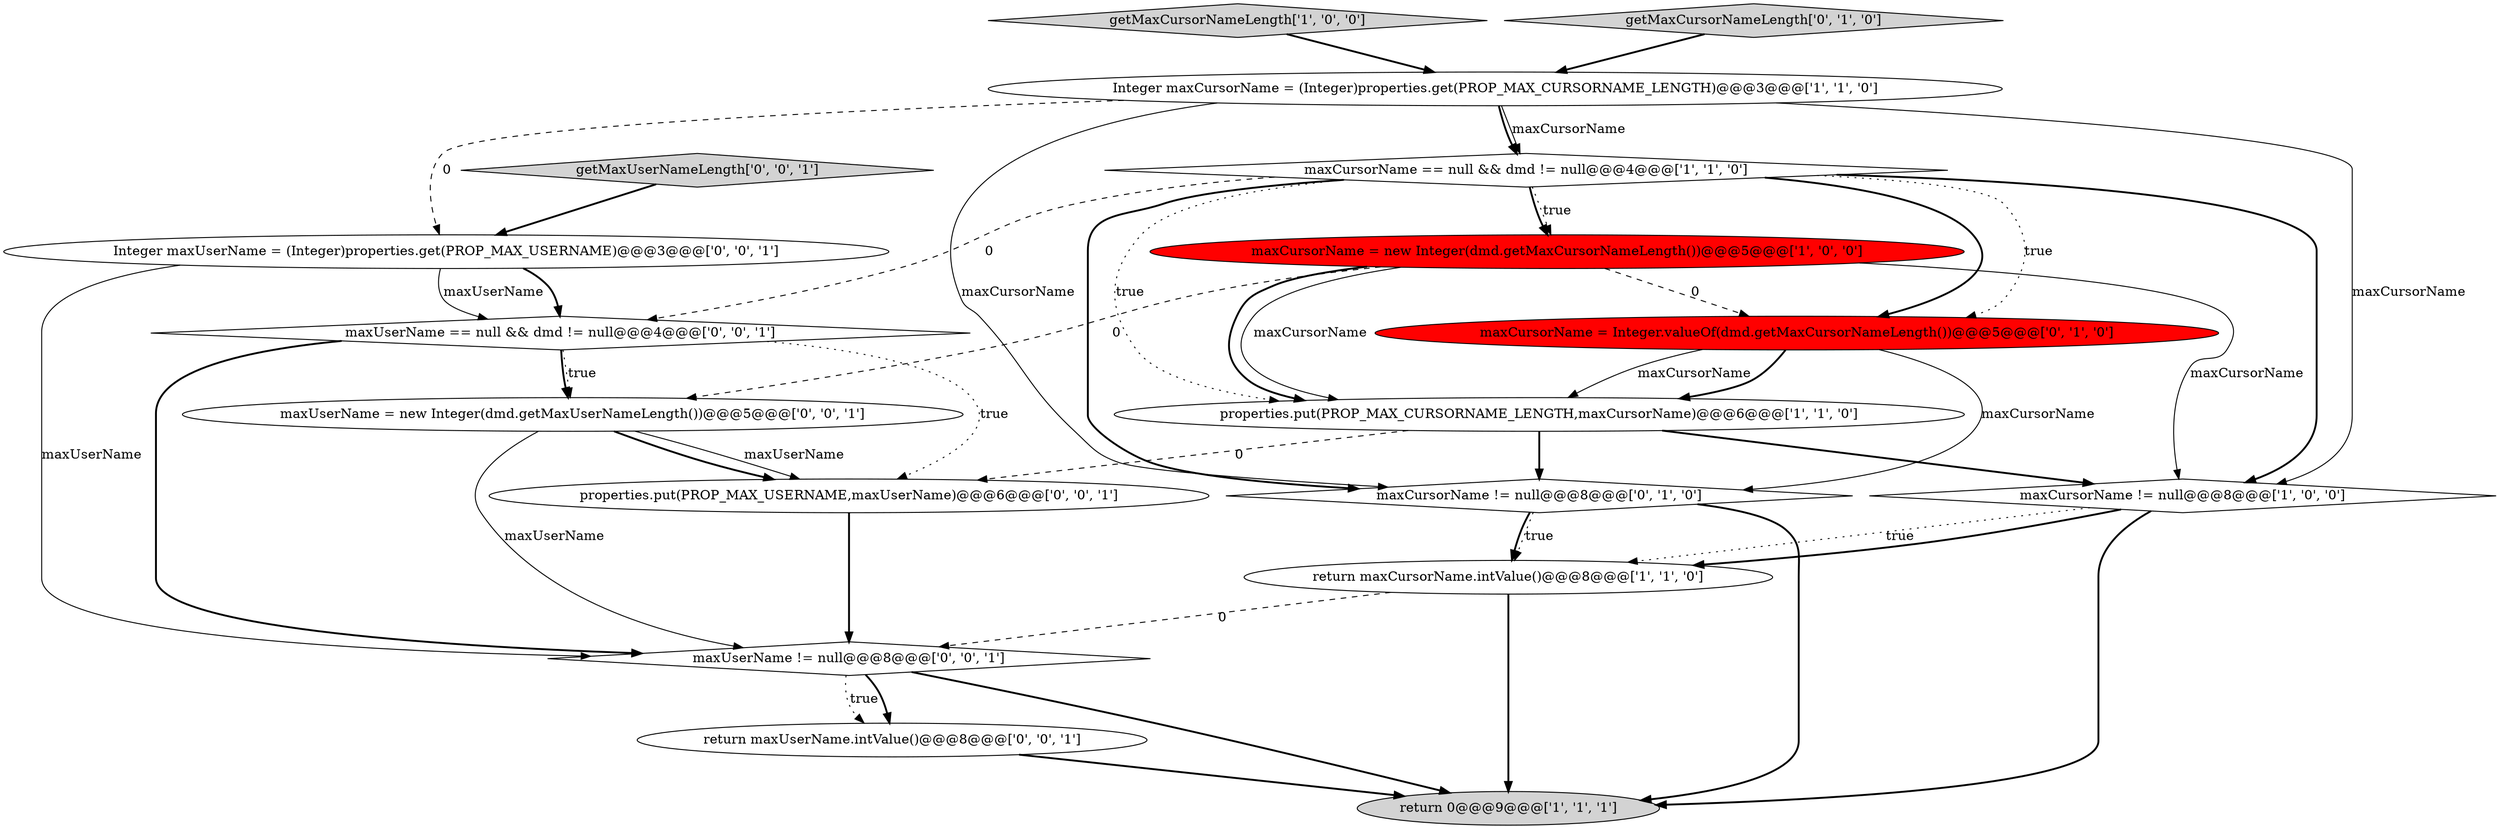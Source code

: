 digraph {
6 [style = filled, label = "maxCursorName != null@@@8@@@['1', '0', '0']", fillcolor = white, shape = diamond image = "AAA0AAABBB1BBB"];
3 [style = filled, label = "getMaxCursorNameLength['1', '0', '0']", fillcolor = lightgray, shape = diamond image = "AAA0AAABBB1BBB"];
14 [style = filled, label = "properties.put(PROP_MAX_USERNAME,maxUserName)@@@6@@@['0', '0', '1']", fillcolor = white, shape = ellipse image = "AAA0AAABBB3BBB"];
13 [style = filled, label = "maxUserName == null && dmd != null@@@4@@@['0', '0', '1']", fillcolor = white, shape = diamond image = "AAA0AAABBB3BBB"];
11 [style = filled, label = "Integer maxUserName = (Integer)properties.get(PROP_MAX_USERNAME)@@@3@@@['0', '0', '1']", fillcolor = white, shape = ellipse image = "AAA0AAABBB3BBB"];
7 [style = filled, label = "return maxCursorName.intValue()@@@8@@@['1', '1', '0']", fillcolor = white, shape = ellipse image = "AAA0AAABBB1BBB"];
10 [style = filled, label = "maxCursorName = Integer.valueOf(dmd.getMaxCursorNameLength())@@@5@@@['0', '1', '0']", fillcolor = red, shape = ellipse image = "AAA1AAABBB2BBB"];
15 [style = filled, label = "maxUserName = new Integer(dmd.getMaxUserNameLength())@@@5@@@['0', '0', '1']", fillcolor = white, shape = ellipse image = "AAA0AAABBB3BBB"];
17 [style = filled, label = "getMaxUserNameLength['0', '0', '1']", fillcolor = lightgray, shape = diamond image = "AAA0AAABBB3BBB"];
1 [style = filled, label = "maxCursorName == null && dmd != null@@@4@@@['1', '1', '0']", fillcolor = white, shape = diamond image = "AAA0AAABBB1BBB"];
9 [style = filled, label = "maxCursorName != null@@@8@@@['0', '1', '0']", fillcolor = white, shape = diamond image = "AAA0AAABBB2BBB"];
2 [style = filled, label = "maxCursorName = new Integer(dmd.getMaxCursorNameLength())@@@5@@@['1', '0', '0']", fillcolor = red, shape = ellipse image = "AAA1AAABBB1BBB"];
8 [style = filled, label = "getMaxCursorNameLength['0', '1', '0']", fillcolor = lightgray, shape = diamond image = "AAA0AAABBB2BBB"];
16 [style = filled, label = "maxUserName != null@@@8@@@['0', '0', '1']", fillcolor = white, shape = diamond image = "AAA0AAABBB3BBB"];
4 [style = filled, label = "Integer maxCursorName = (Integer)properties.get(PROP_MAX_CURSORNAME_LENGTH)@@@3@@@['1', '1', '0']", fillcolor = white, shape = ellipse image = "AAA0AAABBB1BBB"];
5 [style = filled, label = "properties.put(PROP_MAX_CURSORNAME_LENGTH,maxCursorName)@@@6@@@['1', '1', '0']", fillcolor = white, shape = ellipse image = "AAA0AAABBB1BBB"];
12 [style = filled, label = "return maxUserName.intValue()@@@8@@@['0', '0', '1']", fillcolor = white, shape = ellipse image = "AAA0AAABBB3BBB"];
0 [style = filled, label = "return 0@@@9@@@['1', '1', '1']", fillcolor = lightgray, shape = ellipse image = "AAA0AAABBB1BBB"];
14->16 [style = bold, label=""];
16->0 [style = bold, label=""];
5->14 [style = dashed, label="0"];
16->12 [style = dotted, label="true"];
1->10 [style = dotted, label="true"];
9->0 [style = bold, label=""];
5->9 [style = bold, label=""];
15->14 [style = bold, label=""];
10->5 [style = solid, label="maxCursorName"];
7->16 [style = dashed, label="0"];
2->6 [style = solid, label="maxCursorName"];
2->5 [style = solid, label="maxCursorName"];
7->0 [style = bold, label=""];
6->0 [style = bold, label=""];
9->7 [style = bold, label=""];
12->0 [style = bold, label=""];
3->4 [style = bold, label=""];
13->16 [style = bold, label=""];
1->9 [style = bold, label=""];
2->10 [style = dashed, label="0"];
15->16 [style = solid, label="maxUserName"];
4->6 [style = solid, label="maxCursorName"];
10->9 [style = solid, label="maxCursorName"];
1->13 [style = dashed, label="0"];
2->15 [style = dashed, label="0"];
1->6 [style = bold, label=""];
10->5 [style = bold, label=""];
5->6 [style = bold, label=""];
4->1 [style = solid, label="maxCursorName"];
11->13 [style = bold, label=""];
11->16 [style = solid, label="maxUserName"];
6->7 [style = dotted, label="true"];
13->15 [style = dotted, label="true"];
4->1 [style = bold, label=""];
1->2 [style = bold, label=""];
13->15 [style = bold, label=""];
8->4 [style = bold, label=""];
4->11 [style = dashed, label="0"];
9->7 [style = dotted, label="true"];
6->7 [style = bold, label=""];
1->2 [style = dotted, label="true"];
13->14 [style = dotted, label="true"];
1->10 [style = bold, label=""];
4->9 [style = solid, label="maxCursorName"];
11->13 [style = solid, label="maxUserName"];
16->12 [style = bold, label=""];
1->5 [style = dotted, label="true"];
2->5 [style = bold, label=""];
17->11 [style = bold, label=""];
15->14 [style = solid, label="maxUserName"];
}
